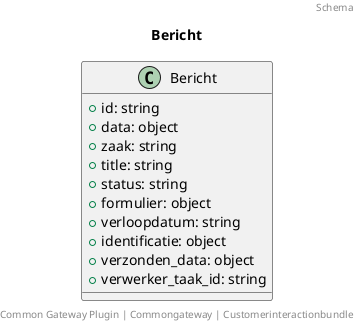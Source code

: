 @startuml
title: Bericht
footer: Common Gateway Plugin | Commongateway | Customerinteractionbundle 
header: Schema

class Bericht {
  + id: string
  + data: object
  + zaak: string
  + title: string
  + status: string
  + formulier: object
  + verloopdatum: string
  + identificatie: object
  + verzonden_data: object
  + verwerker_taak_id: string
}
@enduml
